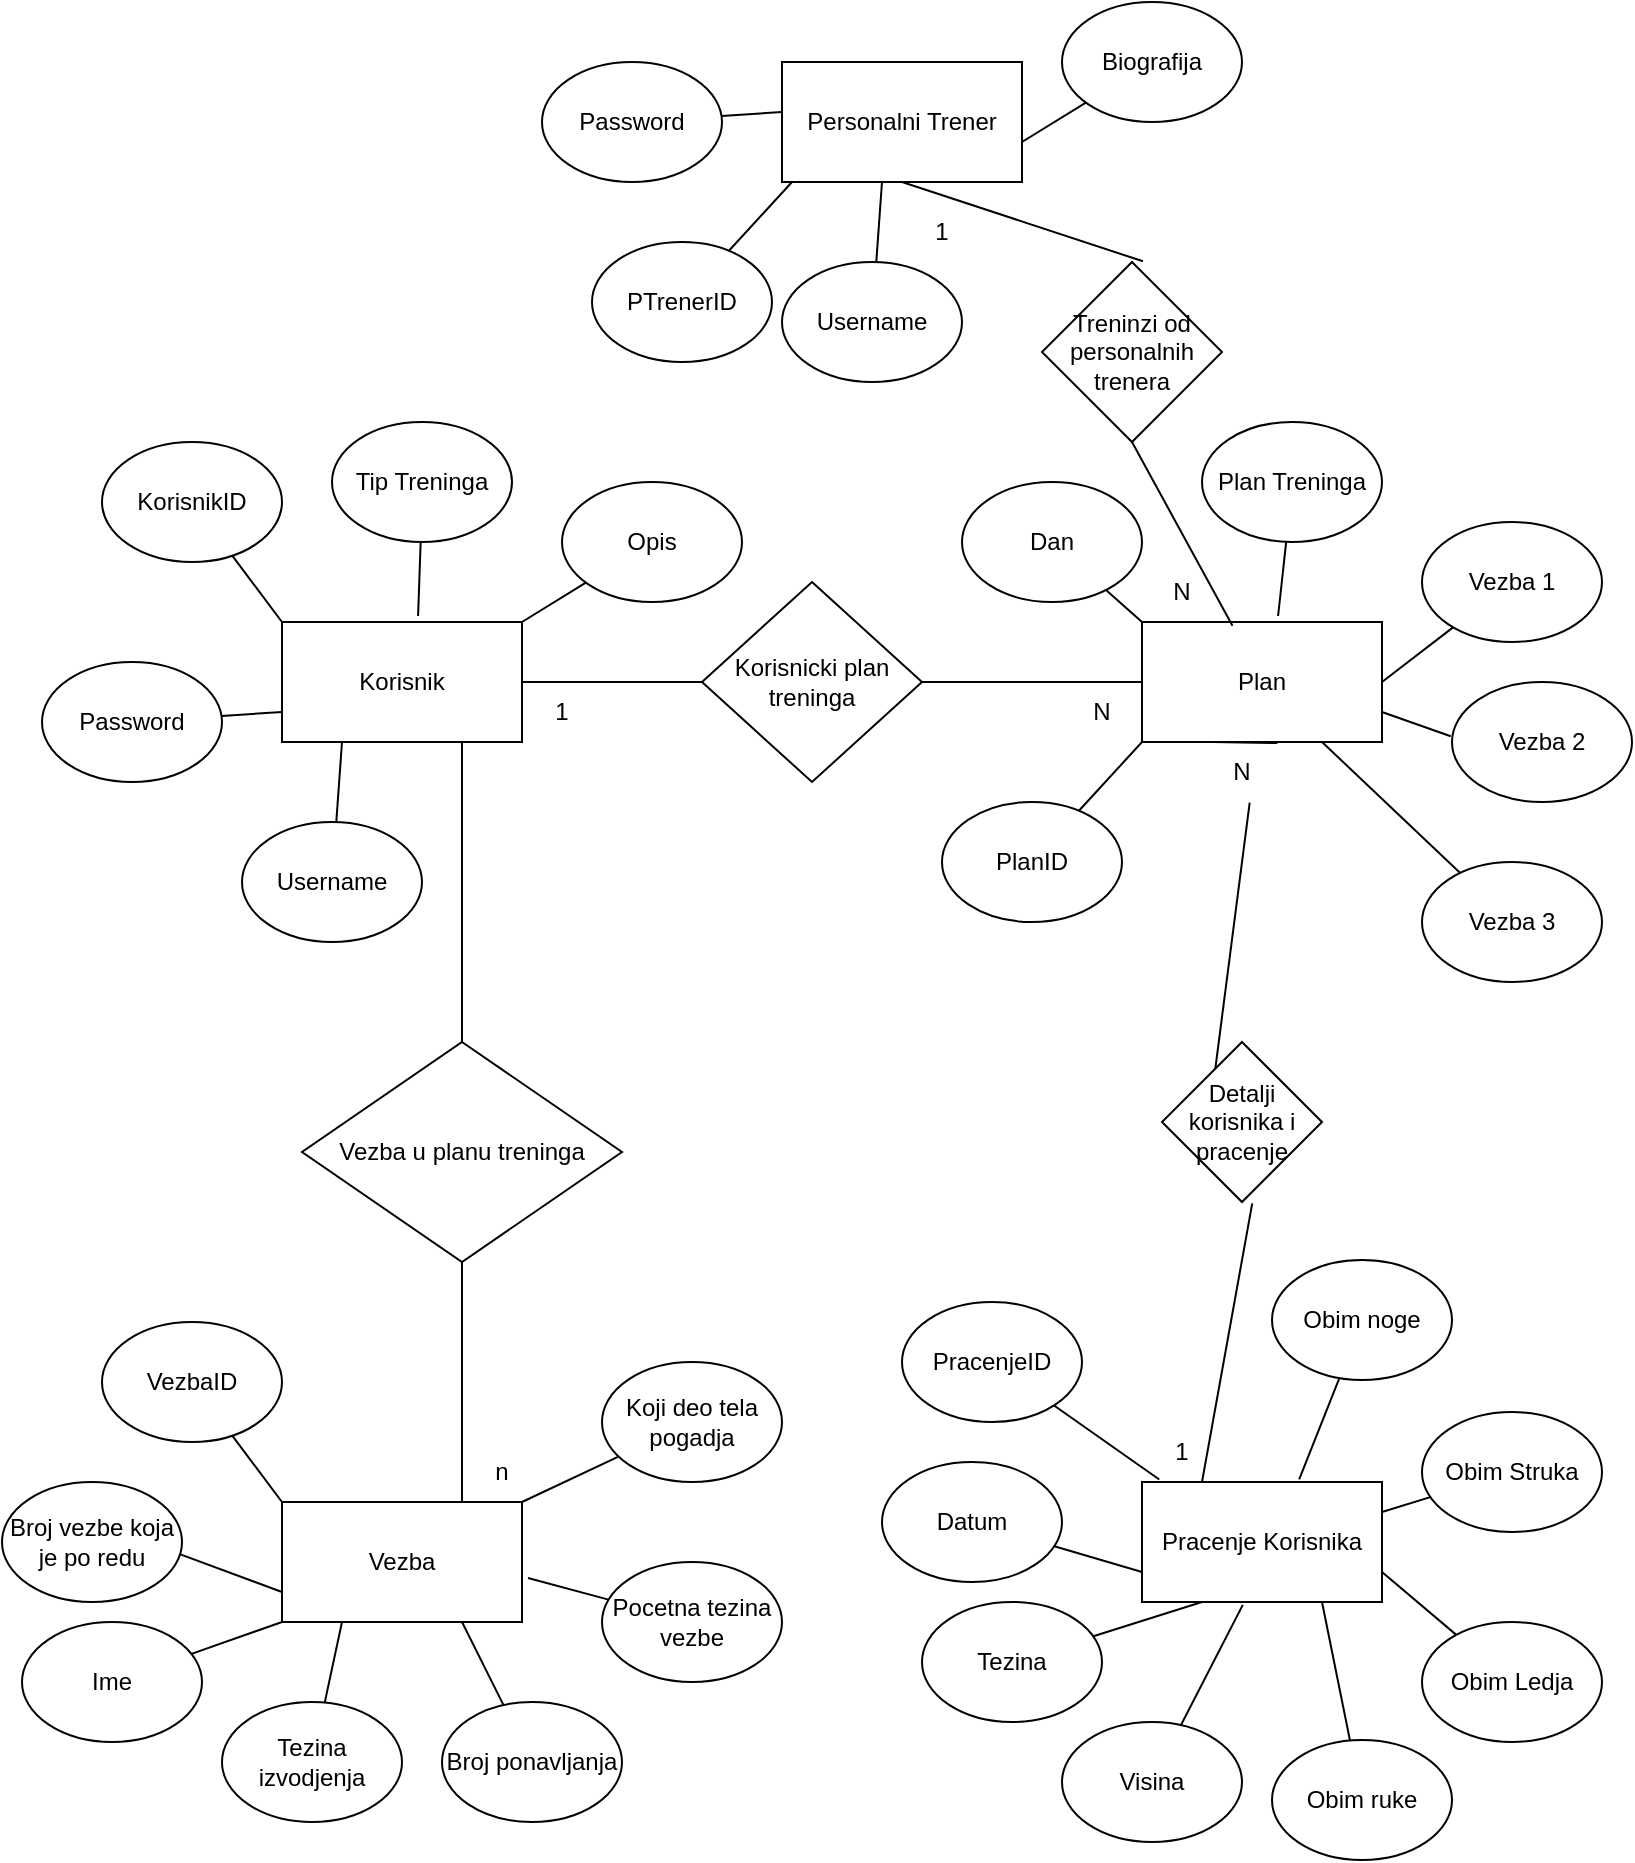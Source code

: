 <mxfile version="22.1.16" type="github">
  <diagram name="Page-1" id="UNSRawnvGa96_E9ccSbv">
    <mxGraphModel dx="1038" dy="612" grid="1" gridSize="10" guides="1" tooltips="1" connect="1" arrows="1" fold="1" page="1" pageScale="1" pageWidth="850" pageHeight="1100" math="0" shadow="0">
      <root>
        <mxCell id="0" />
        <mxCell id="1" parent="0" />
        <mxCell id="w4WJriM2NWNoqD3AVZqt-1" value="Korisnik" style="rounded=0;whiteSpace=wrap;html=1;" parent="1" vertex="1">
          <mxGeometry x="160" y="450" width="120" height="60" as="geometry" />
        </mxCell>
        <mxCell id="w4WJriM2NWNoqD3AVZqt-2" value="" style="endArrow=none;html=1;rounded=0;" parent="1" target="w4WJriM2NWNoqD3AVZqt-3" edge="1">
          <mxGeometry width="50" height="50" relative="1" as="geometry">
            <mxPoint x="280" y="450" as="sourcePoint" />
            <mxPoint x="310" y="420" as="targetPoint" />
          </mxGeometry>
        </mxCell>
        <mxCell id="w4WJriM2NWNoqD3AVZqt-3" value="Opis" style="ellipse;whiteSpace=wrap;html=1;" parent="1" vertex="1">
          <mxGeometry x="300" y="380" width="90" height="60" as="geometry" />
        </mxCell>
        <mxCell id="w4WJriM2NWNoqD3AVZqt-4" value="" style="endArrow=none;html=1;rounded=0;exitX=0.567;exitY=-0.05;exitDx=0;exitDy=0;exitPerimeter=0;" parent="1" source="w4WJriM2NWNoqD3AVZqt-1" target="w4WJriM2NWNoqD3AVZqt-5" edge="1">
          <mxGeometry width="50" height="50" relative="1" as="geometry">
            <mxPoint x="165" y="420" as="sourcePoint" />
            <mxPoint x="195" y="390" as="targetPoint" />
          </mxGeometry>
        </mxCell>
        <mxCell id="w4WJriM2NWNoqD3AVZqt-5" value="Tip Treninga" style="ellipse;whiteSpace=wrap;html=1;" parent="1" vertex="1">
          <mxGeometry x="185" y="350" width="90" height="60" as="geometry" />
        </mxCell>
        <mxCell id="w4WJriM2NWNoqD3AVZqt-6" value="" style="endArrow=none;html=1;rounded=0;exitX=0;exitY=0;exitDx=0;exitDy=0;" parent="1" source="w4WJriM2NWNoqD3AVZqt-1" target="w4WJriM2NWNoqD3AVZqt-7" edge="1">
          <mxGeometry width="50" height="50" relative="1" as="geometry">
            <mxPoint x="40" y="420" as="sourcePoint" />
            <mxPoint x="70" y="390" as="targetPoint" />
          </mxGeometry>
        </mxCell>
        <mxCell id="w4WJriM2NWNoqD3AVZqt-7" value="KorisnikID" style="ellipse;whiteSpace=wrap;html=1;" parent="1" vertex="1">
          <mxGeometry x="70" y="360" width="90" height="60" as="geometry" />
        </mxCell>
        <mxCell id="w4WJriM2NWNoqD3AVZqt-8" value="" style="endArrow=none;html=1;rounded=0;exitX=0;exitY=0.75;exitDx=0;exitDy=0;" parent="1" source="w4WJriM2NWNoqD3AVZqt-1" target="w4WJriM2NWNoqD3AVZqt-9" edge="1">
          <mxGeometry width="50" height="50" relative="1" as="geometry">
            <mxPoint x="150" y="470" as="sourcePoint" />
            <mxPoint x="50" y="510" as="targetPoint" />
          </mxGeometry>
        </mxCell>
        <mxCell id="w4WJriM2NWNoqD3AVZqt-9" value="Password" style="ellipse;whiteSpace=wrap;html=1;" parent="1" vertex="1">
          <mxGeometry x="40" y="470" width="90" height="60" as="geometry" />
        </mxCell>
        <mxCell id="w4WJriM2NWNoqD3AVZqt-10" value="" style="endArrow=none;html=1;rounded=0;exitX=0.25;exitY=1;exitDx=0;exitDy=0;" parent="1" source="w4WJriM2NWNoqD3AVZqt-1" target="w4WJriM2NWNoqD3AVZqt-11" edge="1">
          <mxGeometry width="50" height="50" relative="1" as="geometry">
            <mxPoint x="120" y="620" as="sourcePoint" />
            <mxPoint x="150" y="590" as="targetPoint" />
          </mxGeometry>
        </mxCell>
        <mxCell id="w4WJriM2NWNoqD3AVZqt-11" value="Username" style="ellipse;whiteSpace=wrap;html=1;" parent="1" vertex="1">
          <mxGeometry x="140" y="550" width="90" height="60" as="geometry" />
        </mxCell>
        <mxCell id="w4WJriM2NWNoqD3AVZqt-13" value="" style="endArrow=none;html=1;rounded=0;exitX=1;exitY=0.5;exitDx=0;exitDy=0;" parent="1" source="w4WJriM2NWNoqD3AVZqt-1" target="w4WJriM2NWNoqD3AVZqt-14" edge="1">
          <mxGeometry width="50" height="50" relative="1" as="geometry">
            <mxPoint x="390" y="640" as="sourcePoint" />
            <mxPoint x="430" y="480" as="targetPoint" />
          </mxGeometry>
        </mxCell>
        <mxCell id="w4WJriM2NWNoqD3AVZqt-14" value="Korisnicki plan treninga" style="rhombus;whiteSpace=wrap;html=1;" parent="1" vertex="1">
          <mxGeometry x="370" y="430" width="110" height="100" as="geometry" />
        </mxCell>
        <mxCell id="w4WJriM2NWNoqD3AVZqt-15" value="" style="endArrow=none;html=1;rounded=0;entryX=0;entryY=0.5;entryDx=0;entryDy=0;" parent="1" target="w4WJriM2NWNoqD3AVZqt-17" edge="1">
          <mxGeometry width="50" height="50" relative="1" as="geometry">
            <mxPoint x="480" y="480" as="sourcePoint" />
            <mxPoint x="560" y="480" as="targetPoint" />
          </mxGeometry>
        </mxCell>
        <mxCell id="w4WJriM2NWNoqD3AVZqt-17" value="Plan" style="rounded=0;whiteSpace=wrap;html=1;" parent="1" vertex="1">
          <mxGeometry x="590" y="450" width="120" height="60" as="geometry" />
        </mxCell>
        <mxCell id="w4WJriM2NWNoqD3AVZqt-18" value="" style="endArrow=none;html=1;rounded=0;exitX=0.567;exitY=-0.05;exitDx=0;exitDy=0;exitPerimeter=0;" parent="1" source="w4WJriM2NWNoqD3AVZqt-17" target="w4WJriM2NWNoqD3AVZqt-19" edge="1">
          <mxGeometry width="50" height="50" relative="1" as="geometry">
            <mxPoint x="635" y="450" as="sourcePoint" />
            <mxPoint x="665" y="420" as="targetPoint" />
          </mxGeometry>
        </mxCell>
        <mxCell id="w4WJriM2NWNoqD3AVZqt-19" value="Plan Treninga" style="ellipse;whiteSpace=wrap;html=1;" parent="1" vertex="1">
          <mxGeometry x="620" y="350" width="90" height="60" as="geometry" />
        </mxCell>
        <mxCell id="w4WJriM2NWNoqD3AVZqt-20" value="" style="endArrow=none;html=1;rounded=0;exitX=0;exitY=0;exitDx=0;exitDy=0;" parent="1" source="w4WJriM2NWNoqD3AVZqt-17" target="w4WJriM2NWNoqD3AVZqt-21" edge="1">
          <mxGeometry width="50" height="50" relative="1" as="geometry">
            <mxPoint x="510" y="450" as="sourcePoint" />
            <mxPoint x="540" y="420" as="targetPoint" />
          </mxGeometry>
        </mxCell>
        <mxCell id="w4WJriM2NWNoqD3AVZqt-21" value="Dan" style="ellipse;whiteSpace=wrap;html=1;" parent="1" vertex="1">
          <mxGeometry x="500" y="380" width="90" height="60" as="geometry" />
        </mxCell>
        <mxCell id="w4WJriM2NWNoqD3AVZqt-22" value="" style="endArrow=none;html=1;rounded=0;exitX=1;exitY=0.75;exitDx=0;exitDy=0;" parent="1" source="w4WJriM2NWNoqD3AVZqt-17" edge="1">
          <mxGeometry width="50" height="50" relative="1" as="geometry">
            <mxPoint x="620" y="500" as="sourcePoint" />
            <mxPoint x="744.362" y="507.115" as="targetPoint" />
          </mxGeometry>
        </mxCell>
        <mxCell id="w4WJriM2NWNoqD3AVZqt-23" value="Vezba 2" style="ellipse;whiteSpace=wrap;html=1;" parent="1" vertex="1">
          <mxGeometry x="745" y="480" width="90" height="60" as="geometry" />
        </mxCell>
        <mxCell id="w4WJriM2NWNoqD3AVZqt-24" value="" style="endArrow=none;html=1;rounded=0;exitX=0.75;exitY=1;exitDx=0;exitDy=0;" parent="1" source="w4WJriM2NWNoqD3AVZqt-17" target="w4WJriM2NWNoqD3AVZqt-25" edge="1">
          <mxGeometry width="50" height="50" relative="1" as="geometry">
            <mxPoint x="590" y="650" as="sourcePoint" />
            <mxPoint x="620" y="620" as="targetPoint" />
          </mxGeometry>
        </mxCell>
        <mxCell id="w4WJriM2NWNoqD3AVZqt-25" value="&lt;div&gt;Vezba 3&lt;/div&gt;" style="ellipse;whiteSpace=wrap;html=1;" parent="1" vertex="1">
          <mxGeometry x="730" y="570" width="90" height="60" as="geometry" />
        </mxCell>
        <mxCell id="w4WJriM2NWNoqD3AVZqt-26" value="" style="endArrow=none;html=1;rounded=0;exitX=1;exitY=0.5;exitDx=0;exitDy=0;" parent="1" source="w4WJriM2NWNoqD3AVZqt-17" target="w4WJriM2NWNoqD3AVZqt-27" edge="1">
          <mxGeometry width="50" height="50" relative="1" as="geometry">
            <mxPoint x="798" y="410" as="sourcePoint" />
            <mxPoint x="630" y="436" as="targetPoint" />
          </mxGeometry>
        </mxCell>
        <mxCell id="w4WJriM2NWNoqD3AVZqt-27" value="Vezba 1" style="ellipse;whiteSpace=wrap;html=1;" parent="1" vertex="1">
          <mxGeometry x="730" y="400" width="90" height="60" as="geometry" />
        </mxCell>
        <mxCell id="w4WJriM2NWNoqD3AVZqt-28" value="" style="endArrow=none;html=1;rounded=0;exitX=0;exitY=1;exitDx=0;exitDy=0;" parent="1" source="w4WJriM2NWNoqD3AVZqt-17" target="w4WJriM2NWNoqD3AVZqt-29" edge="1">
          <mxGeometry width="50" height="50" relative="1" as="geometry">
            <mxPoint x="560" y="500" as="sourcePoint" />
            <mxPoint x="500" y="610" as="targetPoint" />
          </mxGeometry>
        </mxCell>
        <mxCell id="w4WJriM2NWNoqD3AVZqt-29" value="PlanID" style="ellipse;whiteSpace=wrap;html=1;" parent="1" vertex="1">
          <mxGeometry x="490" y="540" width="90" height="60" as="geometry" />
        </mxCell>
        <mxCell id="w4WJriM2NWNoqD3AVZqt-34" value="Vezba" style="rounded=0;whiteSpace=wrap;html=1;" parent="1" vertex="1">
          <mxGeometry x="160" y="890" width="120" height="60" as="geometry" />
        </mxCell>
        <mxCell id="w4WJriM2NWNoqD3AVZqt-35" value="" style="endArrow=none;html=1;rounded=0;exitX=0.75;exitY=0;exitDx=0;exitDy=0;entryX=0.75;entryY=1;entryDx=0;entryDy=0;" parent="1" source="w4WJriM2NWNoqD3AVZqt-34" target="w4WJriM2NWNoqD3AVZqt-1" edge="1">
          <mxGeometry width="50" height="50" relative="1" as="geometry">
            <mxPoint x="280" y="890" as="sourcePoint" />
            <mxPoint x="312" y="870" as="targetPoint" />
            <Array as="points">
              <mxPoint x="250" y="870" />
            </Array>
          </mxGeometry>
        </mxCell>
        <mxCell id="w4WJriM2NWNoqD3AVZqt-36" value="" style="endArrow=none;html=1;rounded=0;exitX=0.25;exitY=1;exitDx=0;exitDy=0;" parent="1" source="w4WJriM2NWNoqD3AVZqt-34" target="w4WJriM2NWNoqD3AVZqt-37" edge="1">
          <mxGeometry width="50" height="50" relative="1" as="geometry">
            <mxPoint x="165" y="860" as="sourcePoint" />
            <mxPoint x="195" y="830" as="targetPoint" />
          </mxGeometry>
        </mxCell>
        <mxCell id="w4WJriM2NWNoqD3AVZqt-37" value="Tezina izvodjenja" style="ellipse;whiteSpace=wrap;html=1;" parent="1" vertex="1">
          <mxGeometry x="130" y="990" width="90" height="60" as="geometry" />
        </mxCell>
        <mxCell id="w4WJriM2NWNoqD3AVZqt-38" value="" style="endArrow=none;html=1;rounded=0;exitX=0;exitY=0;exitDx=0;exitDy=0;" parent="1" source="w4WJriM2NWNoqD3AVZqt-34" target="w4WJriM2NWNoqD3AVZqt-39" edge="1">
          <mxGeometry width="50" height="50" relative="1" as="geometry">
            <mxPoint x="40" y="860" as="sourcePoint" />
            <mxPoint x="70" y="830" as="targetPoint" />
          </mxGeometry>
        </mxCell>
        <mxCell id="w4WJriM2NWNoqD3AVZqt-39" value="VezbaID" style="ellipse;whiteSpace=wrap;html=1;" parent="1" vertex="1">
          <mxGeometry x="70" y="800" width="90" height="60" as="geometry" />
        </mxCell>
        <mxCell id="w4WJriM2NWNoqD3AVZqt-40" value="" style="endArrow=none;html=1;rounded=0;exitX=0;exitY=0.75;exitDx=0;exitDy=0;" parent="1" source="w4WJriM2NWNoqD3AVZqt-34" edge="1">
          <mxGeometry width="50" height="50" relative="1" as="geometry">
            <mxPoint x="150" y="910" as="sourcePoint" />
            <mxPoint x="104.462" y="914.419" as="targetPoint" />
          </mxGeometry>
        </mxCell>
        <mxCell id="w4WJriM2NWNoqD3AVZqt-41" value="Broj vezbe koja je po redu" style="ellipse;whiteSpace=wrap;html=1;" parent="1" vertex="1">
          <mxGeometry x="20" y="880" width="90" height="60" as="geometry" />
        </mxCell>
        <mxCell id="w4WJriM2NWNoqD3AVZqt-42" value="" style="endArrow=none;html=1;rounded=0;exitX=0;exitY=1;exitDx=0;exitDy=0;" parent="1" source="w4WJriM2NWNoqD3AVZqt-34" target="w4WJriM2NWNoqD3AVZqt-43" edge="1">
          <mxGeometry width="50" height="50" relative="1" as="geometry">
            <mxPoint x="120" y="1060" as="sourcePoint" />
            <mxPoint x="150" y="1030" as="targetPoint" />
          </mxGeometry>
        </mxCell>
        <mxCell id="w4WJriM2NWNoqD3AVZqt-43" value="Ime" style="ellipse;whiteSpace=wrap;html=1;" parent="1" vertex="1">
          <mxGeometry x="30" y="950" width="90" height="60" as="geometry" />
        </mxCell>
        <mxCell id="w4WJriM2NWNoqD3AVZqt-44" value="Pracenje Korisnika" style="rounded=0;whiteSpace=wrap;html=1;" parent="1" vertex="1">
          <mxGeometry x="590" y="880" width="120" height="60" as="geometry" />
        </mxCell>
        <mxCell id="w4WJriM2NWNoqD3AVZqt-45" value="" style="endArrow=none;html=1;rounded=0;entryX=0.564;entryY=1.009;entryDx=0;entryDy=0;exitX=0.25;exitY=0;exitDx=0;exitDy=0;entryPerimeter=0;" parent="1" source="BYAOTL8sf00K5t7jMvb2-27" target="w4WJriM2NWNoqD3AVZqt-17" edge="1">
          <mxGeometry width="50" height="50" relative="1" as="geometry">
            <mxPoint x="760" y="880" as="sourcePoint" />
            <mxPoint x="792" y="860" as="targetPoint" />
          </mxGeometry>
        </mxCell>
        <mxCell id="w4WJriM2NWNoqD3AVZqt-46" value="" style="endArrow=none;html=1;rounded=0;exitX=0.072;exitY=-0.021;exitDx=0;exitDy=0;exitPerimeter=0;" parent="1" source="w4WJriM2NWNoqD3AVZqt-44" target="w4WJriM2NWNoqD3AVZqt-47" edge="1">
          <mxGeometry width="50" height="50" relative="1" as="geometry">
            <mxPoint x="595" y="850" as="sourcePoint" />
            <mxPoint x="625" y="820" as="targetPoint" />
          </mxGeometry>
        </mxCell>
        <mxCell id="w4WJriM2NWNoqD3AVZqt-47" value="PracenjeID" style="ellipse;whiteSpace=wrap;html=1;" parent="1" vertex="1">
          <mxGeometry x="470" y="790" width="90" height="60" as="geometry" />
        </mxCell>
        <mxCell id="w4WJriM2NWNoqD3AVZqt-48" value="" style="endArrow=none;html=1;rounded=0;exitX=0.42;exitY=1.024;exitDx=0;exitDy=0;exitPerimeter=0;" parent="1" source="w4WJriM2NWNoqD3AVZqt-44" target="w4WJriM2NWNoqD3AVZqt-49" edge="1">
          <mxGeometry width="50" height="50" relative="1" as="geometry">
            <mxPoint x="470" y="850" as="sourcePoint" />
            <mxPoint x="500" y="820" as="targetPoint" />
          </mxGeometry>
        </mxCell>
        <mxCell id="w4WJriM2NWNoqD3AVZqt-49" value="Visina" style="ellipse;whiteSpace=wrap;html=1;" parent="1" vertex="1">
          <mxGeometry x="550" y="1000" width="90" height="60" as="geometry" />
        </mxCell>
        <mxCell id="w4WJriM2NWNoqD3AVZqt-50" value="" style="endArrow=none;html=1;rounded=0;exitX=0;exitY=0.75;exitDx=0;exitDy=0;" parent="1" source="w4WJriM2NWNoqD3AVZqt-44" target="w4WJriM2NWNoqD3AVZqt-51" edge="1">
          <mxGeometry width="50" height="50" relative="1" as="geometry">
            <mxPoint x="580" y="900" as="sourcePoint" />
            <mxPoint x="480" y="940" as="targetPoint" />
          </mxGeometry>
        </mxCell>
        <mxCell id="w4WJriM2NWNoqD3AVZqt-51" value="Datum" style="ellipse;whiteSpace=wrap;html=1;" parent="1" vertex="1">
          <mxGeometry x="460" y="870" width="90" height="60" as="geometry" />
        </mxCell>
        <mxCell id="w4WJriM2NWNoqD3AVZqt-52" value="" style="endArrow=none;html=1;rounded=0;exitX=0.25;exitY=1;exitDx=0;exitDy=0;" parent="1" source="w4WJriM2NWNoqD3AVZqt-44" target="w4WJriM2NWNoqD3AVZqt-53" edge="1">
          <mxGeometry width="50" height="50" relative="1" as="geometry">
            <mxPoint x="550" y="1050" as="sourcePoint" />
            <mxPoint x="580" y="1020" as="targetPoint" />
          </mxGeometry>
        </mxCell>
        <mxCell id="w4WJriM2NWNoqD3AVZqt-53" value="Tezina" style="ellipse;whiteSpace=wrap;html=1;" parent="1" vertex="1">
          <mxGeometry x="480" y="940" width="90" height="60" as="geometry" />
        </mxCell>
        <mxCell id="w4WJriM2NWNoqD3AVZqt-54" value="Vezba u planu treninga" style="rhombus;whiteSpace=wrap;html=1;" parent="1" vertex="1">
          <mxGeometry x="170" y="660" width="160" height="110" as="geometry" />
        </mxCell>
        <mxCell id="w4WJriM2NWNoqD3AVZqt-55" value="" style="endArrow=none;html=1;rounded=0;exitX=0.75;exitY=1;exitDx=0;exitDy=0;" parent="1" source="w4WJriM2NWNoqD3AVZqt-34" target="w4WJriM2NWNoqD3AVZqt-56" edge="1">
          <mxGeometry width="50" height="50" relative="1" as="geometry">
            <mxPoint x="300" y="950" as="sourcePoint" />
            <mxPoint x="305" y="830" as="targetPoint" />
          </mxGeometry>
        </mxCell>
        <mxCell id="w4WJriM2NWNoqD3AVZqt-56" value="Broj ponavljanja" style="ellipse;whiteSpace=wrap;html=1;" parent="1" vertex="1">
          <mxGeometry x="240" y="990" width="90" height="60" as="geometry" />
        </mxCell>
        <mxCell id="w4WJriM2NWNoqD3AVZqt-57" value="" style="endArrow=none;html=1;rounded=0;exitX=1.025;exitY=0.633;exitDx=0;exitDy=0;exitPerimeter=0;" parent="1" source="w4WJriM2NWNoqD3AVZqt-34" target="w4WJriM2NWNoqD3AVZqt-58" edge="1">
          <mxGeometry width="50" height="50" relative="1" as="geometry">
            <mxPoint x="380" y="880" as="sourcePoint" />
            <mxPoint x="385" y="760" as="targetPoint" />
          </mxGeometry>
        </mxCell>
        <mxCell id="w4WJriM2NWNoqD3AVZqt-58" value="Pocetna tezina vezbe" style="ellipse;whiteSpace=wrap;html=1;" parent="1" vertex="1">
          <mxGeometry x="320" y="920" width="90" height="60" as="geometry" />
        </mxCell>
        <mxCell id="w4WJriM2NWNoqD3AVZqt-59" value="" style="endArrow=none;html=1;rounded=0;exitX=1;exitY=0;exitDx=0;exitDy=0;" parent="1" source="w4WJriM2NWNoqD3AVZqt-34" target="w4WJriM2NWNoqD3AVZqt-60" edge="1">
          <mxGeometry width="50" height="50" relative="1" as="geometry">
            <mxPoint x="380" y="780" as="sourcePoint" />
            <mxPoint x="385" y="660" as="targetPoint" />
          </mxGeometry>
        </mxCell>
        <mxCell id="w4WJriM2NWNoqD3AVZqt-60" value="Koji deo tela pogadja" style="ellipse;whiteSpace=wrap;html=1;" parent="1" vertex="1">
          <mxGeometry x="320" y="820" width="90" height="60" as="geometry" />
        </mxCell>
        <mxCell id="w4WJriM2NWNoqD3AVZqt-62" value="" style="endArrow=none;html=1;rounded=0;exitX=0.75;exitY=1;exitDx=0;exitDy=0;" parent="1" source="w4WJriM2NWNoqD3AVZqt-44" target="w4WJriM2NWNoqD3AVZqt-63" edge="1">
          <mxGeometry width="50" height="50" relative="1" as="geometry">
            <mxPoint x="745" y="950" as="sourcePoint" />
            <mxPoint x="605" y="829" as="targetPoint" />
          </mxGeometry>
        </mxCell>
        <mxCell id="w4WJriM2NWNoqD3AVZqt-63" value="Obim ruke" style="ellipse;whiteSpace=wrap;html=1;" parent="1" vertex="1">
          <mxGeometry x="655" y="1009" width="90" height="60" as="geometry" />
        </mxCell>
        <mxCell id="w4WJriM2NWNoqD3AVZqt-64" value="" style="endArrow=none;html=1;rounded=0;entryX=0.564;entryY=1.009;entryDx=0;entryDy=0;exitX=0.25;exitY=0;exitDx=0;exitDy=0;entryPerimeter=0;" parent="1" source="w4WJriM2NWNoqD3AVZqt-44" target="w4WJriM2NWNoqD3AVZqt-61" edge="1">
          <mxGeometry width="50" height="50" relative="1" as="geometry">
            <mxPoint x="620" y="880" as="sourcePoint" />
            <mxPoint x="658" y="511" as="targetPoint" />
          </mxGeometry>
        </mxCell>
        <mxCell id="w4WJriM2NWNoqD3AVZqt-61" value="Detalji korisnika i pracenje" style="rhombus;whiteSpace=wrap;html=1;" parent="1" vertex="1">
          <mxGeometry x="600" y="660" width="80" height="80" as="geometry" />
        </mxCell>
        <mxCell id="w4WJriM2NWNoqD3AVZqt-65" value="" style="endArrow=none;html=1;rounded=0;exitX=1;exitY=0.75;exitDx=0;exitDy=0;" parent="1" source="w4WJriM2NWNoqD3AVZqt-44" target="w4WJriM2NWNoqD3AVZqt-66" edge="1">
          <mxGeometry width="50" height="50" relative="1" as="geometry">
            <mxPoint x="755" y="881" as="sourcePoint" />
            <mxPoint x="680" y="770" as="targetPoint" />
          </mxGeometry>
        </mxCell>
        <mxCell id="w4WJriM2NWNoqD3AVZqt-66" value="Obim Ledja" style="ellipse;whiteSpace=wrap;html=1;" parent="1" vertex="1">
          <mxGeometry x="730" y="950" width="90" height="60" as="geometry" />
        </mxCell>
        <mxCell id="w4WJriM2NWNoqD3AVZqt-67" value="" style="endArrow=none;html=1;rounded=0;exitX=1;exitY=0.25;exitDx=0;exitDy=0;" parent="1" source="w4WJriM2NWNoqD3AVZqt-44" target="w4WJriM2NWNoqD3AVZqt-68" edge="1">
          <mxGeometry width="50" height="50" relative="1" as="geometry">
            <mxPoint x="755" y="776" as="sourcePoint" />
            <mxPoint x="680" y="665" as="targetPoint" />
          </mxGeometry>
        </mxCell>
        <mxCell id="w4WJriM2NWNoqD3AVZqt-68" value="Obim Struka" style="ellipse;whiteSpace=wrap;html=1;" parent="1" vertex="1">
          <mxGeometry x="730" y="845" width="90" height="60" as="geometry" />
        </mxCell>
        <mxCell id="w4WJriM2NWNoqD3AVZqt-69" value="" style="endArrow=none;html=1;rounded=0;exitX=0.655;exitY=-0.021;exitDx=0;exitDy=0;exitPerimeter=0;" parent="1" source="w4WJriM2NWNoqD3AVZqt-44" target="w4WJriM2NWNoqD3AVZqt-70" edge="1">
          <mxGeometry width="50" height="50" relative="1" as="geometry">
            <mxPoint x="680" y="700" as="sourcePoint" />
            <mxPoint x="605" y="589" as="targetPoint" />
          </mxGeometry>
        </mxCell>
        <mxCell id="w4WJriM2NWNoqD3AVZqt-70" value="Obim noge" style="ellipse;whiteSpace=wrap;html=1;" parent="1" vertex="1">
          <mxGeometry x="655" y="769" width="90" height="60" as="geometry" />
        </mxCell>
        <mxCell id="BYAOTL8sf00K5t7jMvb2-2" value="Personalni Trener" style="rounded=0;whiteSpace=wrap;html=1;" vertex="1" parent="1">
          <mxGeometry x="410" y="170" width="120" height="60" as="geometry" />
        </mxCell>
        <mxCell id="BYAOTL8sf00K5t7jMvb2-3" value="Treninzi od personalnih trenera" style="rhombus;whiteSpace=wrap;html=1;" vertex="1" parent="1">
          <mxGeometry x="540" y="270" width="90" height="90" as="geometry" />
        </mxCell>
        <mxCell id="BYAOTL8sf00K5t7jMvb2-4" value="" style="endArrow=none;html=1;rounded=0;entryX=0.5;entryY=1;entryDx=0;entryDy=0;exitX=0.377;exitY=0.031;exitDx=0;exitDy=0;exitPerimeter=0;" edge="1" parent="1" source="w4WJriM2NWNoqD3AVZqt-17" target="BYAOTL8sf00K5t7jMvb2-3">
          <mxGeometry width="50" height="50" relative="1" as="geometry">
            <mxPoint x="560" y="410" as="sourcePoint" />
            <mxPoint x="610" y="360" as="targetPoint" />
          </mxGeometry>
        </mxCell>
        <mxCell id="BYAOTL8sf00K5t7jMvb2-5" value="" style="endArrow=none;html=1;rounded=0;entryX=0.561;entryY=-0.004;entryDx=0;entryDy=0;entryPerimeter=0;exitX=0.5;exitY=1;exitDx=0;exitDy=0;" edge="1" parent="1" source="BYAOTL8sf00K5t7jMvb2-2" target="BYAOTL8sf00K5t7jMvb2-3">
          <mxGeometry width="50" height="50" relative="1" as="geometry">
            <mxPoint x="560" y="320" as="sourcePoint" />
            <mxPoint x="610" y="270" as="targetPoint" />
          </mxGeometry>
        </mxCell>
        <mxCell id="BYAOTL8sf00K5t7jMvb2-6" value="" style="endArrow=none;html=1;rounded=0;exitX=0;exitY=1;exitDx=0;exitDy=0;" edge="1" parent="1" target="BYAOTL8sf00K5t7jMvb2-7">
          <mxGeometry width="50" height="50" relative="1" as="geometry">
            <mxPoint x="415" y="230" as="sourcePoint" />
            <mxPoint x="325" y="330" as="targetPoint" />
          </mxGeometry>
        </mxCell>
        <mxCell id="BYAOTL8sf00K5t7jMvb2-7" value="PTrenerID" style="ellipse;whiteSpace=wrap;html=1;" vertex="1" parent="1">
          <mxGeometry x="315" y="260" width="90" height="60" as="geometry" />
        </mxCell>
        <mxCell id="BYAOTL8sf00K5t7jMvb2-8" value="" style="endArrow=none;html=1;rounded=0;exitX=0.25;exitY=1;exitDx=0;exitDy=0;" edge="1" parent="1" target="BYAOTL8sf00K5t7jMvb2-9">
          <mxGeometry width="50" height="50" relative="1" as="geometry">
            <mxPoint x="460" y="230" as="sourcePoint" />
            <mxPoint x="420" y="310" as="targetPoint" />
          </mxGeometry>
        </mxCell>
        <mxCell id="BYAOTL8sf00K5t7jMvb2-9" value="Username" style="ellipse;whiteSpace=wrap;html=1;" vertex="1" parent="1">
          <mxGeometry x="410" y="270" width="90" height="60" as="geometry" />
        </mxCell>
        <mxCell id="BYAOTL8sf00K5t7jMvb2-14" value="" style="endArrow=none;html=1;rounded=0;exitX=0;exitY=0.75;exitDx=0;exitDy=0;" edge="1" parent="1" target="BYAOTL8sf00K5t7jMvb2-15">
          <mxGeometry width="50" height="50" relative="1" as="geometry">
            <mxPoint x="410" y="195" as="sourcePoint" />
            <mxPoint x="300" y="210" as="targetPoint" />
          </mxGeometry>
        </mxCell>
        <mxCell id="BYAOTL8sf00K5t7jMvb2-15" value="Password" style="ellipse;whiteSpace=wrap;html=1;" vertex="1" parent="1">
          <mxGeometry x="290" y="170" width="90" height="60" as="geometry" />
        </mxCell>
        <mxCell id="BYAOTL8sf00K5t7jMvb2-16" value="" style="endArrow=none;html=1;rounded=0;" edge="1" parent="1" target="BYAOTL8sf00K5t7jMvb2-17">
          <mxGeometry width="50" height="50" relative="1" as="geometry">
            <mxPoint x="530" y="210" as="sourcePoint" />
            <mxPoint x="560" y="180" as="targetPoint" />
          </mxGeometry>
        </mxCell>
        <mxCell id="BYAOTL8sf00K5t7jMvb2-17" value="Biografija" style="ellipse;whiteSpace=wrap;html=1;" vertex="1" parent="1">
          <mxGeometry x="550" y="140" width="90" height="60" as="geometry" />
        </mxCell>
        <mxCell id="BYAOTL8sf00K5t7jMvb2-21" value="1" style="text;html=1;strokeColor=none;fillColor=none;align=center;verticalAlign=middle;whiteSpace=wrap;rounded=0;" vertex="1" parent="1">
          <mxGeometry x="270" y="480" width="60" height="30" as="geometry" />
        </mxCell>
        <mxCell id="BYAOTL8sf00K5t7jMvb2-22" value="n" style="text;html=1;strokeColor=none;fillColor=none;align=center;verticalAlign=middle;whiteSpace=wrap;rounded=0;" vertex="1" parent="1">
          <mxGeometry x="240" y="860" width="60" height="30" as="geometry" />
        </mxCell>
        <mxCell id="BYAOTL8sf00K5t7jMvb2-23" value="N" style="text;html=1;strokeColor=none;fillColor=none;align=center;verticalAlign=middle;whiteSpace=wrap;rounded=0;" vertex="1" parent="1">
          <mxGeometry x="540" y="480" width="60" height="30" as="geometry" />
        </mxCell>
        <mxCell id="BYAOTL8sf00K5t7jMvb2-24" value="1" style="text;html=1;strokeColor=none;fillColor=none;align=center;verticalAlign=middle;whiteSpace=wrap;rounded=0;" vertex="1" parent="1">
          <mxGeometry x="460" y="240" width="60" height="30" as="geometry" />
        </mxCell>
        <mxCell id="BYAOTL8sf00K5t7jMvb2-25" value="N" style="text;html=1;strokeColor=none;fillColor=none;align=center;verticalAlign=middle;whiteSpace=wrap;rounded=0;" vertex="1" parent="1">
          <mxGeometry x="580" y="420" width="60" height="30" as="geometry" />
        </mxCell>
        <mxCell id="BYAOTL8sf00K5t7jMvb2-28" value="" style="endArrow=none;html=1;rounded=0;entryX=0.564;entryY=1.009;entryDx=0;entryDy=0;exitX=0.25;exitY=0;exitDx=0;exitDy=0;entryPerimeter=0;" edge="1" parent="1" source="w4WJriM2NWNoqD3AVZqt-61" target="BYAOTL8sf00K5t7jMvb2-27">
          <mxGeometry width="50" height="50" relative="1" as="geometry">
            <mxPoint x="627" y="673" as="sourcePoint" />
            <mxPoint x="658" y="511" as="targetPoint" />
          </mxGeometry>
        </mxCell>
        <mxCell id="BYAOTL8sf00K5t7jMvb2-27" value="N" style="text;html=1;strokeColor=none;fillColor=none;align=center;verticalAlign=middle;whiteSpace=wrap;rounded=0;" vertex="1" parent="1">
          <mxGeometry x="610" y="510" width="60" height="30" as="geometry" />
        </mxCell>
        <mxCell id="BYAOTL8sf00K5t7jMvb2-29" value="1" style="text;html=1;strokeColor=none;fillColor=none;align=center;verticalAlign=middle;whiteSpace=wrap;rounded=0;" vertex="1" parent="1">
          <mxGeometry x="580" y="850" width="60" height="30" as="geometry" />
        </mxCell>
      </root>
    </mxGraphModel>
  </diagram>
</mxfile>
